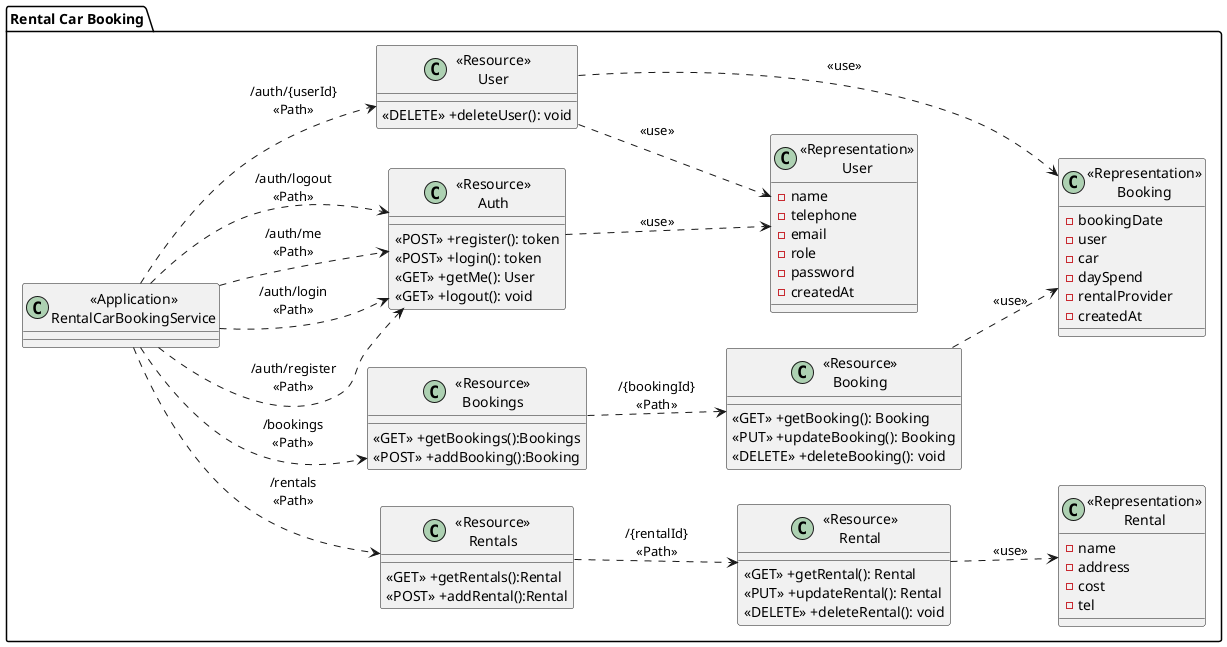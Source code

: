@startuml
left to right direction
package "Rental Car Booking"{
    class "<<Application>>\nRentalCarBookingService" as RentalCarBookingService{}

    class "<<Resource>>\nRentals" as ResourceRentals{
        <<GET>> +getRentals():Rental
        <<POST>> +addRental():Rental
    }

    class "<<Resource>>\nRental" as ResourceRental {
        <<GET>> +getRental(): Rental
        <<PUT>> +updateRental(): Rental
        <<DELETE>> +deleteRental(): void
    }

    class "<<Representation>>\nRental" as RepresentationRental {
        -name
        -address
        -cost
        -tel
    }

    class "<<Resource>>\nBookings" as ResourceBookings{
        <<GET>> +getBookings():Bookings
        <<POST>> +addBooking():Booking
    }

    class "<<Resource>>\nBooking" as ResourceBooking {
        <<GET>> +getBooking(): Booking
        <<PUT>> +updateBooking(): Booking
        <<DELETE>> +deleteBooking(): void
    }

    class "<<Representation>>\nBooking" as RepresentationBooking {
        -bookingDate
        -user
        -car
        -daySpend
        -rentalProvider
        -createdAt
    }

    class "<<Resource>>\nAuth" as ResourceAuth {
        <<POST>> +register(): token
        <<POST>> +login(): token
        <<GET>> +getMe(): User
        <<GET>> +logout(): void
    }
    
    class "<<Resource>>\nUser" as ResourceDeleteUser {
        <<DELETE>> +deleteUser(): void
    }

    class "<<Representation>>\nUser" as RepresentationUser {
        -name
        -telephone
        -email
        -role
        -password
        -createdAt
    }

}

RentalCarBookingService ..> ResourceRentals:"/rentals\n<<Path>>"
ResourceRentals ..> ResourceRental: "/{rentalId}\n<<Path>>"
ResourceRental ..> RepresentationRental: "<<use>>"

RentalCarBookingService ..> ResourceBookings:"/bookings\n<<Path>>"
ResourceBookings ..> ResourceBooking: "/{bookingId}\n<<Path>>"
ResourceBooking ..> RepresentationBooking: "<<use>>"

RentalCarBookingService ..> ResourceAuth: "/auth/register\n<<Path>>"
RentalCarBookingService ..> ResourceAuth: "/auth/login\n<<Path>>"
RentalCarBookingService ..> ResourceAuth: "/auth/me\n<<Path>>"
RentalCarBookingService ..> ResourceAuth: "/auth/logout\n<<Path>>"
RentalCarBookingService ..> ResourceDeleteUser: "/auth/{userId}\n<<Path>>"
ResourceAuth ..> RepresentationUser: "<<use>>"
ResourceDeleteUser ..> RepresentationUser: "<<use>>"
ResourceDeleteUser ..> RepresentationBooking: "<<use>>"

@enduml